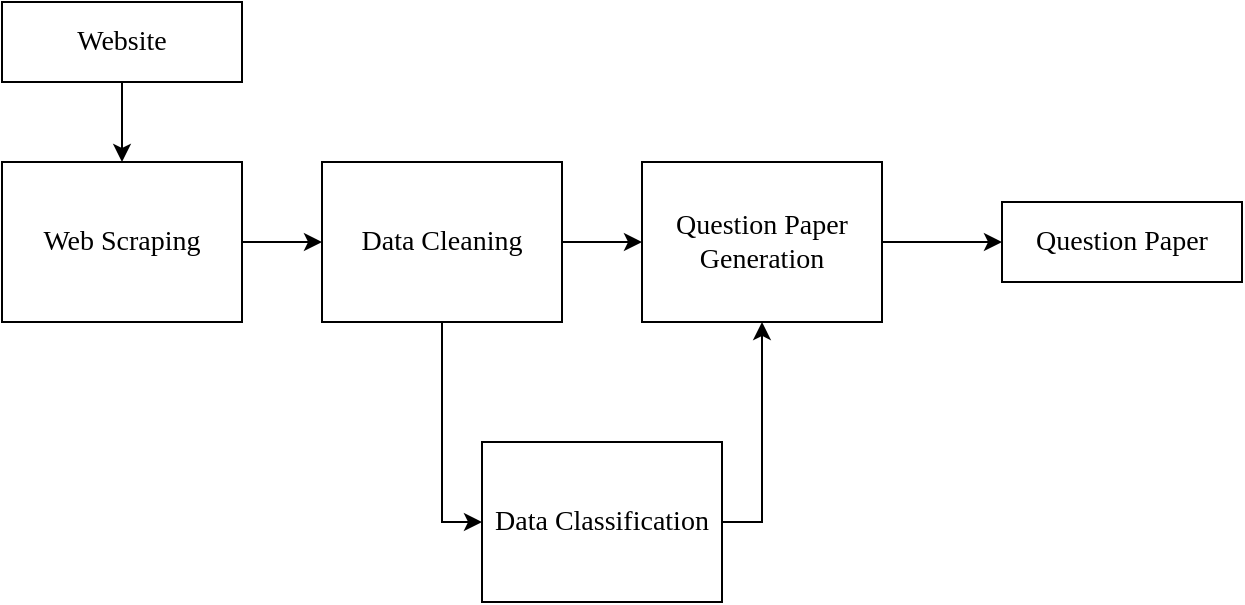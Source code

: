 <mxfile version="17.4.6" type="device"><diagram id="zGkymbGmAqUNYVRq9aXf" name="Page-1"><mxGraphModel dx="868" dy="482" grid="1" gridSize="10" guides="1" tooltips="1" connect="1" arrows="1" fold="1" page="1" pageScale="1" pageWidth="850" pageHeight="1100" math="0" shadow="0"><root><mxCell id="0"/><mxCell id="1" parent="0"/><mxCell id="ZHlBr8kZuGmmr3h3rwVh-9" style="edgeStyle=orthogonalEdgeStyle;rounded=0;orthogonalLoop=1;jettySize=auto;html=1;entryX=0;entryY=0.5;entryDx=0;entryDy=0;fontFamily=Times New Roman;fontSize=14;" edge="1" parent="1" source="ZHlBr8kZuGmmr3h3rwVh-1" target="ZHlBr8kZuGmmr3h3rwVh-4"><mxGeometry relative="1" as="geometry"/></mxCell><mxCell id="ZHlBr8kZuGmmr3h3rwVh-11" style="edgeStyle=orthogonalEdgeStyle;rounded=0;orthogonalLoop=1;jettySize=auto;html=1;entryX=0;entryY=0.5;entryDx=0;entryDy=0;fontFamily=Times New Roman;fontSize=14;" edge="1" parent="1" source="ZHlBr8kZuGmmr3h3rwVh-1" target="ZHlBr8kZuGmmr3h3rwVh-5"><mxGeometry relative="1" as="geometry"/></mxCell><mxCell id="ZHlBr8kZuGmmr3h3rwVh-1" value="Data Cleaning" style="rounded=0;whiteSpace=wrap;html=1;fontFamily=Times New Roman;fontSize=14;" vertex="1" parent="1"><mxGeometry x="280" y="200" width="120" height="80" as="geometry"/></mxCell><mxCell id="ZHlBr8kZuGmmr3h3rwVh-8" style="edgeStyle=orthogonalEdgeStyle;rounded=0;orthogonalLoop=1;jettySize=auto;html=1;entryX=0;entryY=0.5;entryDx=0;entryDy=0;fontFamily=Times New Roman;fontSize=14;" edge="1" parent="1" source="ZHlBr8kZuGmmr3h3rwVh-2" target="ZHlBr8kZuGmmr3h3rwVh-1"><mxGeometry relative="1" as="geometry"/></mxCell><mxCell id="ZHlBr8kZuGmmr3h3rwVh-2" value="Web Scraping" style="rounded=0;whiteSpace=wrap;html=1;fontFamily=Times New Roman;fontSize=14;" vertex="1" parent="1"><mxGeometry x="120" y="200" width="120" height="80" as="geometry"/></mxCell><mxCell id="ZHlBr8kZuGmmr3h3rwVh-7" style="edgeStyle=orthogonalEdgeStyle;rounded=0;orthogonalLoop=1;jettySize=auto;html=1;entryX=0.5;entryY=0;entryDx=0;entryDy=0;fontFamily=Times New Roman;fontSize=14;" edge="1" parent="1" source="ZHlBr8kZuGmmr3h3rwVh-3" target="ZHlBr8kZuGmmr3h3rwVh-2"><mxGeometry relative="1" as="geometry"/></mxCell><mxCell id="ZHlBr8kZuGmmr3h3rwVh-3" value="Website" style="rounded=0;whiteSpace=wrap;html=1;fontFamily=Times New Roman;fontSize=14;" vertex="1" parent="1"><mxGeometry x="120" y="120" width="120" height="40" as="geometry"/></mxCell><mxCell id="ZHlBr8kZuGmmr3h3rwVh-10" style="edgeStyle=orthogonalEdgeStyle;rounded=0;orthogonalLoop=1;jettySize=auto;html=1;entryX=0.5;entryY=1;entryDx=0;entryDy=0;exitX=1;exitY=0.5;exitDx=0;exitDy=0;fontFamily=Times New Roman;fontSize=14;" edge="1" parent="1" source="ZHlBr8kZuGmmr3h3rwVh-4" target="ZHlBr8kZuGmmr3h3rwVh-5"><mxGeometry relative="1" as="geometry"/></mxCell><mxCell id="ZHlBr8kZuGmmr3h3rwVh-4" value="Data Classification" style="rounded=0;whiteSpace=wrap;html=1;fontFamily=Times New Roman;fontSize=14;" vertex="1" parent="1"><mxGeometry x="360" y="340" width="120" height="80" as="geometry"/></mxCell><mxCell id="ZHlBr8kZuGmmr3h3rwVh-12" style="edgeStyle=orthogonalEdgeStyle;rounded=0;orthogonalLoop=1;jettySize=auto;html=1;entryX=0;entryY=0.5;entryDx=0;entryDy=0;fontFamily=Times New Roman;fontSize=14;" edge="1" parent="1" source="ZHlBr8kZuGmmr3h3rwVh-5" target="ZHlBr8kZuGmmr3h3rwVh-6"><mxGeometry relative="1" as="geometry"/></mxCell><mxCell id="ZHlBr8kZuGmmr3h3rwVh-5" value="Question Paper Generation" style="rounded=0;whiteSpace=wrap;html=1;fontFamily=Times New Roman;fontSize=14;" vertex="1" parent="1"><mxGeometry x="440" y="200" width="120" height="80" as="geometry"/></mxCell><mxCell id="ZHlBr8kZuGmmr3h3rwVh-6" value="Question Paper" style="rounded=0;whiteSpace=wrap;html=1;fontFamily=Times New Roman;fontSize=14;" vertex="1" parent="1"><mxGeometry x="620" y="220" width="120" height="40" as="geometry"/></mxCell></root></mxGraphModel></diagram></mxfile>